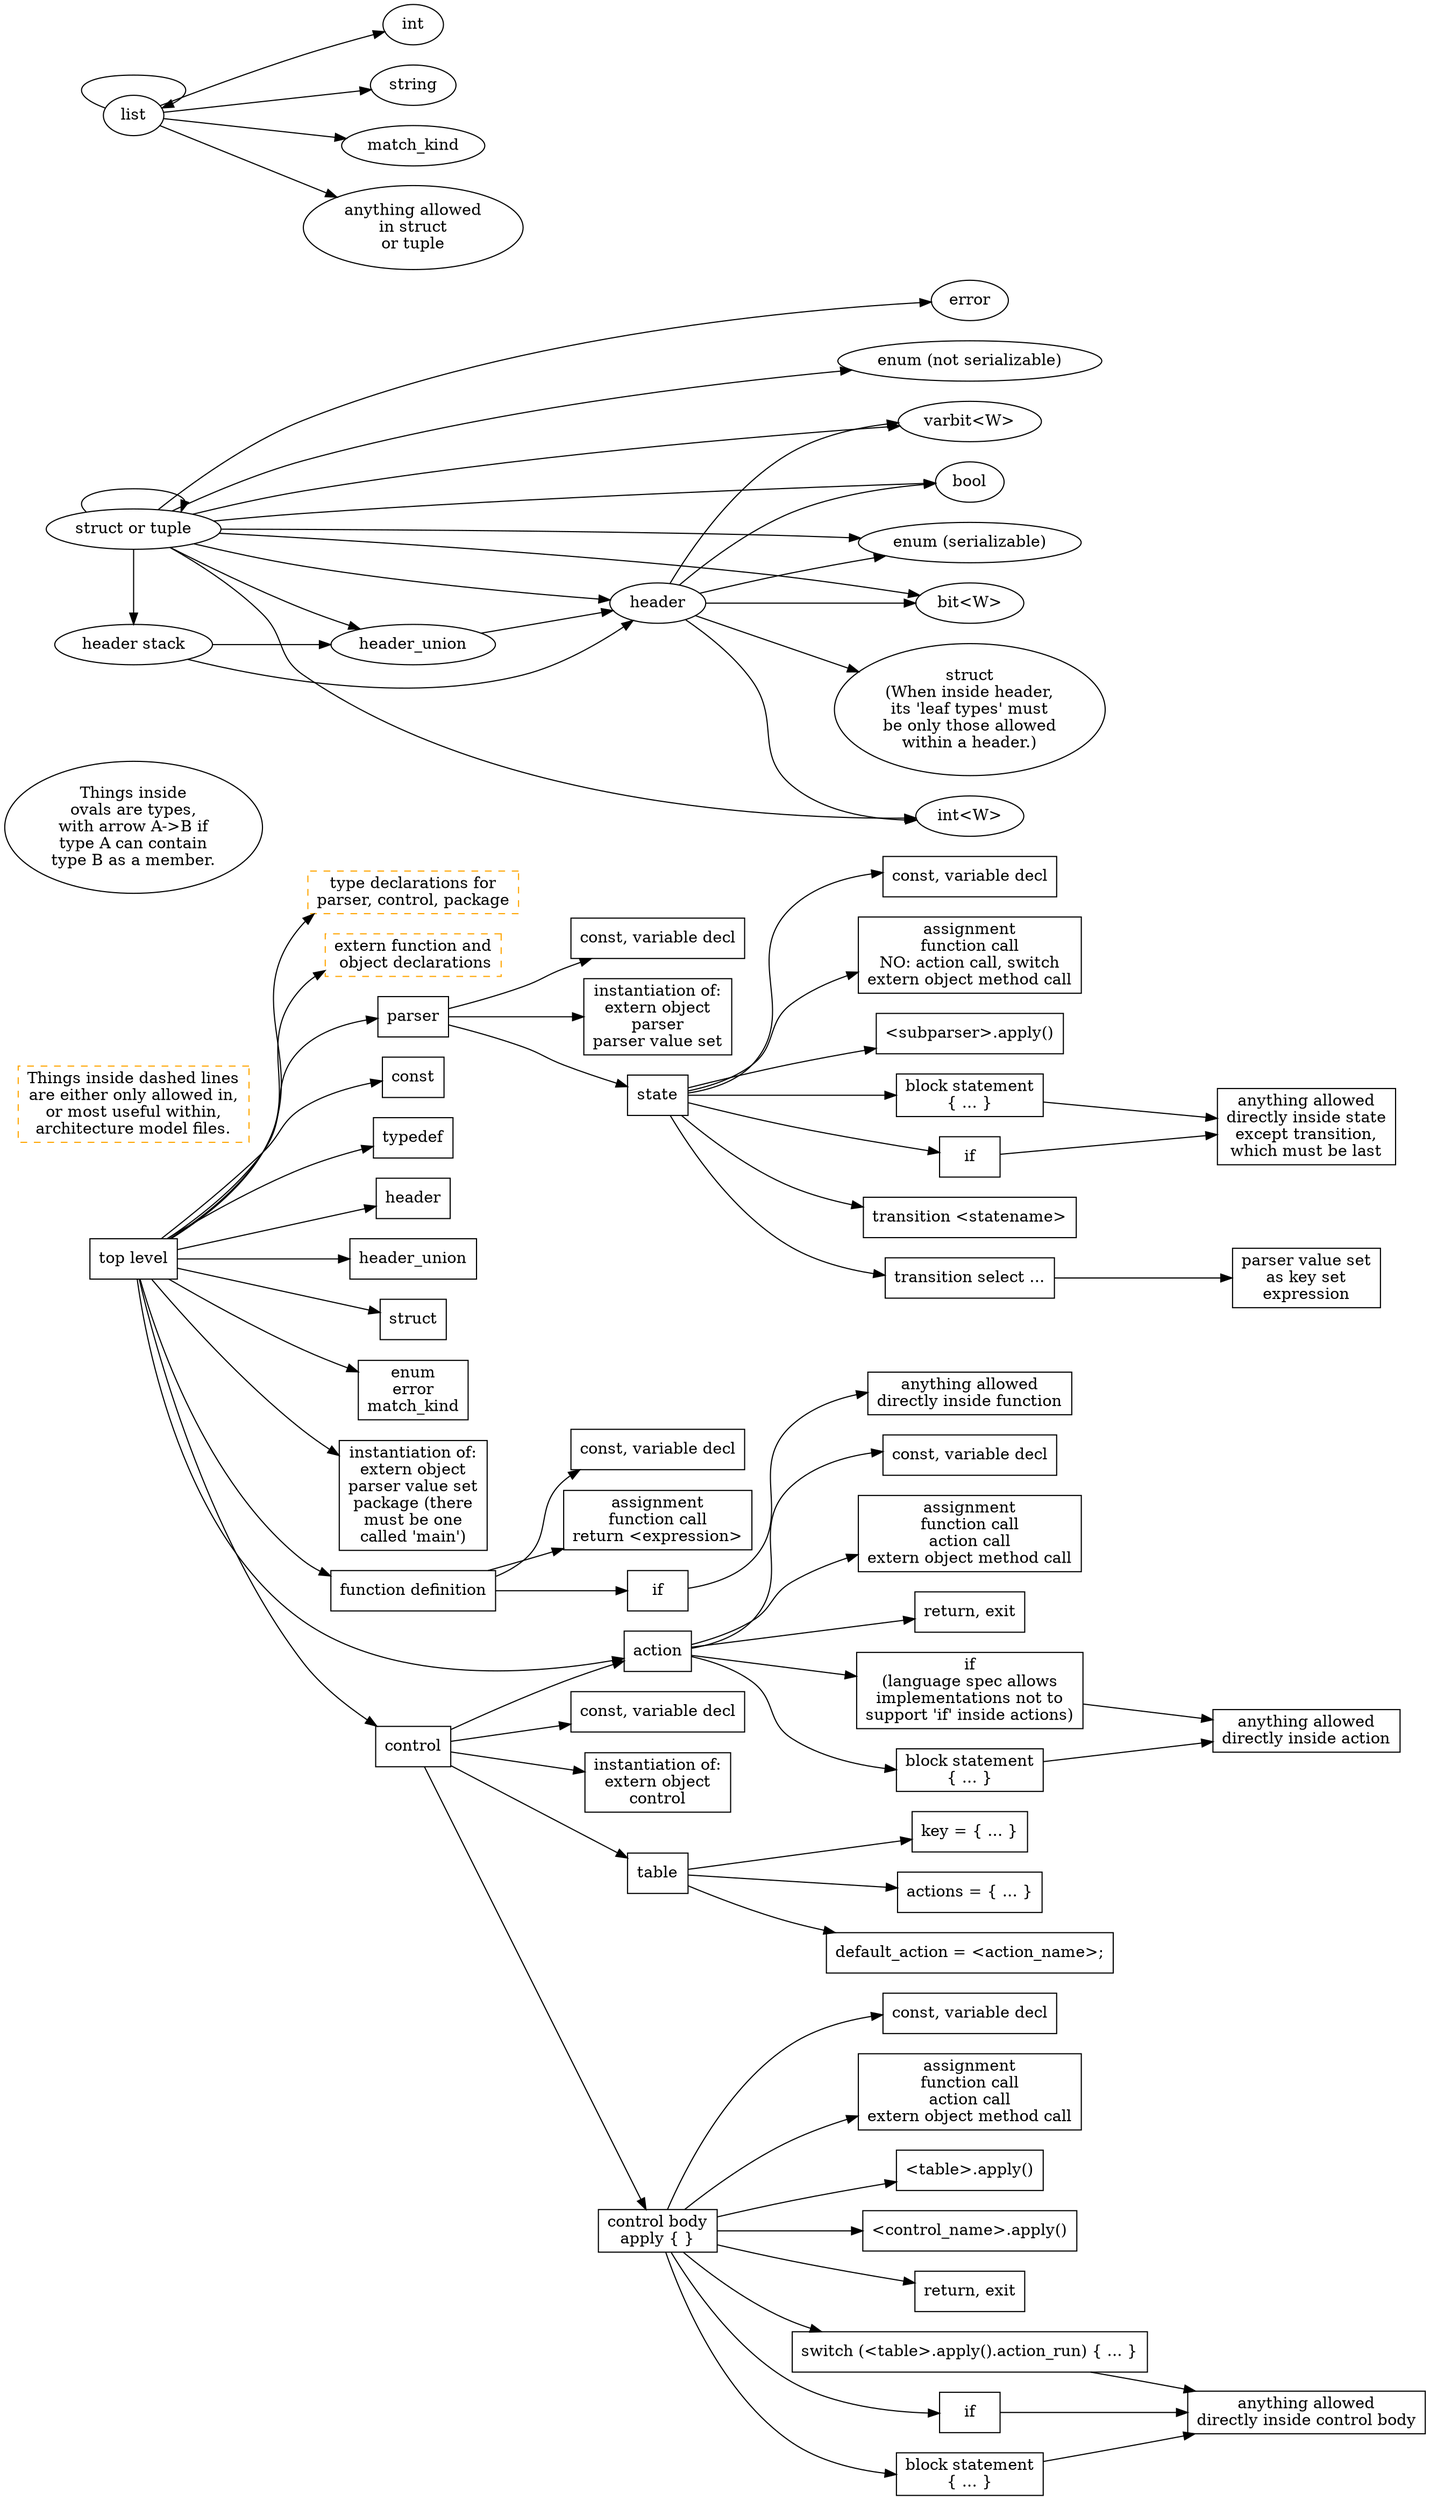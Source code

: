digraph p4_16_allowed_construct_nesting {

    node [shape=box];
    rankdir=LR;

    toplevel [label="top level"];
    legend_bold_orange_box [label="Things inside dashed lines\nare either only allowed in,\nor most useful within,\narchitecture model files." style=dashed color=orange];

    toplevel -> typeDeclaration;
    typeDeclaration [label="type declarations for\nparser, control, package" style=dashed color=orange];
    toplevel -> externDeclaration;
    externDeclaration [label="extern function and\n object declarations" style=dashed color=orange];
    toplevel -> parserDeclaration;
    parserDeclaration [label="parser"];
    toplevel -> constantDeclaration1;
    constantDeclaration1 [label="const"];
    toplevel -> typedefDeclaration;
    typedefDeclaration [label="typedef"];
    toplevel -> headerTypeDeclaration;
    headerTypeDeclaration [label="header"];
    toplevel -> headerUnionDeclaration;
    headerUnionDeclaration [label="header_union"];
    toplevel -> structTypeDeclaration;
    structTypeDeclaration [label="struct"];
    toplevel -> enumErrorMatchKindDeclaration;
    enumErrorMatchKindDeclaration [label="enum\nerror\nmatch_kind"];
    toplevel -> Instantiation;
    Instantiation [label="instantiation of:\nextern object\nparser value set\npackage (there\nmust be one\ncalled 'main')"];
    toplevel -> functionDefinition;
    functionDefinition [label="function definition"];
    toplevel -> actionDeclaration;
    actionDeclaration [label="action"];
    toplevel -> controlDeclaration;
    controlDeclaration [label="control"];

    // this is 'parser <name> (<parameters>) { ... }'
    parserDeclaration -> constantOrVariableDeclaration2;
    constantOrVariableDeclaration2 [label="const, variable decl"];
    parserDeclaration -> Instantiation2;
    Instantiation2 [label="instantiation of:\nextern object\nparser\nparser value set"];
    parserDeclaration -> parserState;

    parserState [label="state"];
    parserState -> constantOrVariableDeclaration3;
    constantOrVariableDeclaration3 [label="const, variable decl"];
    parserState -> assignmentActionMethodCallStatement3;
    assignmentActionMethodCallStatement3 [label="assignment\nfunction call\nNO: action call, switch\nextern object method call"];
    parserState -> parserApplyCallStatement3;
    parserApplyCallStatement3 [label="<subparser>.apply()"];
    parserState -> blockStatement3;
    blockStatement3 [label="block statement\n{ ... }"];
    blockStatement3 -> blockStatementInParserState;
    blockStatementInParserState [label="anything allowed\ndirectly inside state\nexcept transition,\nwhich must be last"];
    parserState -> conditionalStatement8;
    conditionalStatement8 [label="if"];
    conditionalStatement8 -> blockStatementInParserState;
    parserState -> transitionStatement1;
    parserState -> transitionStatement2;
    transitionStatement1 [label="transition <statename>"];
    transitionStatement2 [label="transition select ..."];
    transitionStatement2 -> parserValueSetCall;
    parserValueSetCall [label="parser value set\nas key set\nexpression"];

    controlDeclaration -> constantOrVariableDeclaration4;
    constantOrVariableDeclaration4 [label="const, variable decl"];
    controlDeclaration -> Instantiation4;
    Instantiation4 [label="instantiation of:\nextern object\ncontrol"];
    controlDeclaration -> actionDeclaration;
    controlDeclaration -> tableDeclaration;
    controlDeclaration -> controlBody;
    controlBody [label="control body\napply { }"];

    tableDeclaration [label="table"];
    tableDeclaration -> tablePropertyKey;
    tablePropertyKey [label="key = { ... }"];
    tableDeclaration -> tablePropertyActions;
    tablePropertyActions [label="actions = { ... }"];
    tableDeclaration -> tablePropertyDefaultAction;
    tablePropertyDefaultAction [label="default_action = <action_name>;"];

    functionDefinition -> constantOrVariableDeclaration7;
    constantOrVariableDeclaration7 [label="const, variable decl"];
    functionDefinition -> assignmentFunctionCallStatement1;
    assignmentFunctionCallStatement1 [label="assignment\nfunction call\nreturn <expression>"];
    functionDefinition -> conditionalStatement7;
    conditionalStatement7 [label="if"];
    conditionalStatement7 -> blockStatementInFunctionDefinition;
    blockStatementInFunctionDefinition [label="anything allowed\ndirectly inside function"];

    actionDeclaration -> constantOrVariableDeclaration5;
    constantOrVariableDeclaration5 [label="const, variable decl"];
    actionDeclaration -> assignmentActionMethodCallStatement5;
    assignmentActionMethodCallStatement5 [label="assignment\nfunction call\naction call\nextern object method call"];
    actionDeclaration -> returnOrExitStatement5;
    returnOrExitStatement5 [label="return, exit"];
    actionDeclaration -> conditionalStatement5;
    conditionalStatement5 [label="if\n(language spec allows\nimplementations not to\nsupport 'if' inside actions)"];
    conditionalStatement5 -> blockStatementInActionDeclaration;
    actionDeclaration -> blockStatement5;
    blockStatement5 [label="block statement\n{ ... }"];
    blockStatement5 -> blockStatementInActionDeclaration;
    blockStatementInActionDeclaration [label="anything allowed\ndirectly inside action"];

    // I am making up actionCallStatement.  It might most closely
    // correspond in P4_16 grammar to assignmentOrMethodCallStatement.
    //actionCallStatement

    controlBody -> constantOrVariableDeclaration6;
    constantOrVariableDeclaration6 [label="const, variable decl"];
    controlBody -> assignmentActionMethodCallStatement6;
    assignmentActionMethodCallStatement6 [label="assignment\nfunction call\naction call\nextern object method call"];
    controlBody -> tableApplyCall6;
    tableApplyCall6 [label="<table>.apply()"];
    controlBody -> controlCallStatement6;
    controlCallStatement6 [label="<control_name>.apply()"];
    controlBody -> returnOrExitStatement6;
    returnOrExitStatement6 [label="return, exit"];
    controlBody -> switchStatement6;
    switchStatement6 [label="switch (<table>.apply().action_run) { ... }"];
    switchStatement6 -> blockStatementInControlBody;
    controlBody -> conditionalStatement6;
    conditionalStatement6 [label="if"];
    conditionalStatement6 -> blockStatementInControlBody;
    controlBody -> blockStatement6;
    blockStatement6 [label="block statement\n{ ... }"];
    blockStatement6 -> blockStatementInControlBody;
    blockStatementInControlBody [label="anything allowed\ndirectly inside control body"];


    legend_oval [label="Things inside\novals are types,\nwith arrow A->B if\ntype A can contain\ntype B as a member." shape=oval];

    {
    rank=same;
    containerStructOrTuple [shape=oval label="struct or tuple"];
    //containerStruct [shape=oval label="struct"];
    //containerTuple [shape=oval label="tuple"];
    containerHeaderStack [shape=oval label="header stack"];
    containerList [shape=oval label="list"];
    }

    {
    rank=same;
    containerHeaderUnion [shape=oval label="header_union"];
    }

    {
    rank=same;
    containerHeader [shape=oval label="header"];
    }

    {
    rank=same;
    elementBitW [shape=oval label="bit<W>"];
    elementIntW [shape=oval label="int<W>"];
    elementVarbitW [shape=oval label="varbit<W>"];
    elementError [shape=oval label="error"];
    elementBool [shape=oval label="bool"];
    elementSerializableEnum [shape=oval label="enum (serializable)"];
    elementNonSerializableEnum [shape=oval label="enum (not serializable)"];
    }

    elementInt [shape=oval label="int"];
    elementString [shape=oval label="string"];
    elementMatchKind [shape=oval label="match_kind"];
    elementAnythingAllowedInStructOrTuple [shape=oval label="anything allowed\nin struct\nor tuple"];

    containerHeaderStack -> containerHeader;
    containerHeaderStack -> containerHeaderUnion;

    containerHeader -> elementBitW;
    containerHeader -> elementIntW;
    containerHeader -> elementVarbitW;
    containerHeader -> elementBool;
    containerHeader -> elementSerializableEnum;
    containerHeader -> elementStruct;

    elementStruct [shape=oval label="struct\n(When inside header,\nits 'leaf types' must\nbe only those allowed\nwithin a header.)"];

    containerHeaderUnion -> containerHeader;

    containerStructOrTuple -> elementBitW;
    containerStructOrTuple -> elementIntW;
    containerStructOrTuple -> elementVarbitW;
    containerStructOrTuple -> elementError;
    containerStructOrTuple -> elementBool;
    containerStructOrTuple -> elementSerializableEnum;
    containerStructOrTuple -> elementNonSerializableEnum;
    containerStructOrTuple -> containerHeader;
    containerStructOrTuple -> containerHeaderUnion;
    containerStructOrTuple -> containerHeaderStack;
    containerStructOrTuple -> containerStructOrTuple;

    containerList -> elementInt;
    containerList -> elementString;
    containerList -> elementMatchKind;
    containerList -> containerList;
    containerList -> elementAnythingAllowedInStructOrTuple
}
